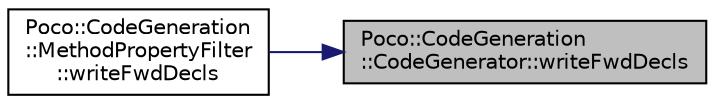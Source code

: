 digraph "Poco::CodeGeneration::CodeGenerator::writeFwdDecls"
{
 // LATEX_PDF_SIZE
  edge [fontname="Helvetica",fontsize="10",labelfontname="Helvetica",labelfontsize="10"];
  node [fontname="Helvetica",fontsize="10",shape=record];
  rankdir="RL";
  Node1 [label="Poco::CodeGeneration\l::CodeGenerator::writeFwdDecls",height=0.2,width=0.4,color="black", fillcolor="grey75", style="filled", fontcolor="black",tooltip="Writes the enclosing namespace."];
  Node1 -> Node2 [dir="back",color="midnightblue",fontsize="10",style="solid",fontname="Helvetica"];
  Node2 [label="Poco::CodeGeneration\l::MethodPropertyFilter\l::writeFwdDecls",height=0.2,width=0.4,color="black", fillcolor="white", style="filled",URL="$classPoco_1_1CodeGeneration_1_1MethodPropertyFilter.html#aa964814e38c6d4e9c6975e32831e6521",tooltip="Writes the enclosing namespace."];
}
